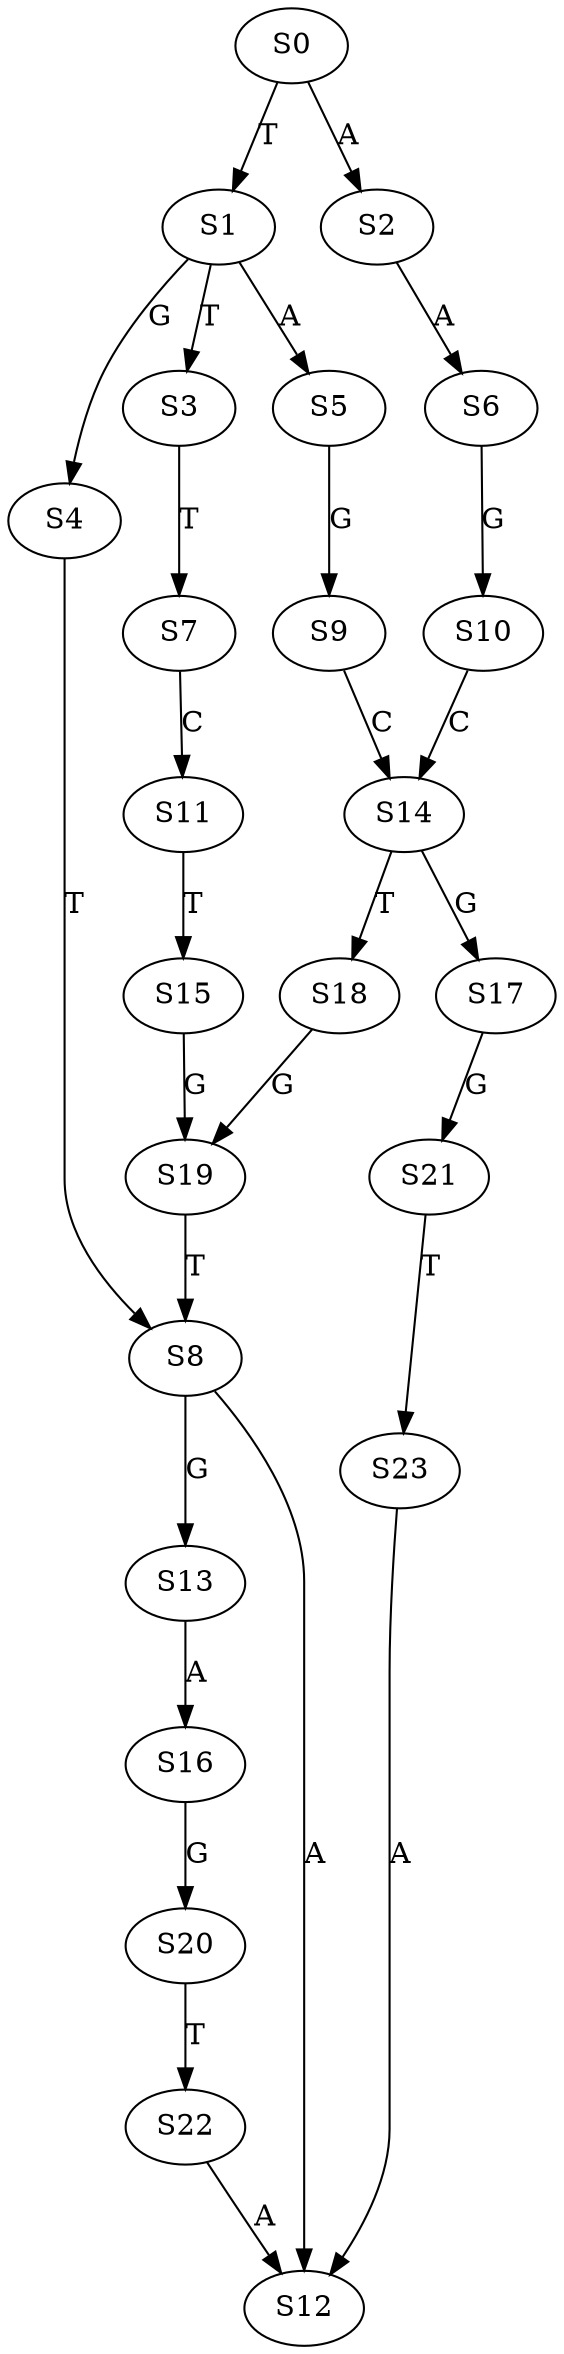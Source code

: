 strict digraph  {
	S0 -> S1 [ label = T ];
	S0 -> S2 [ label = A ];
	S1 -> S3 [ label = T ];
	S1 -> S4 [ label = G ];
	S1 -> S5 [ label = A ];
	S2 -> S6 [ label = A ];
	S3 -> S7 [ label = T ];
	S4 -> S8 [ label = T ];
	S5 -> S9 [ label = G ];
	S6 -> S10 [ label = G ];
	S7 -> S11 [ label = C ];
	S8 -> S12 [ label = A ];
	S8 -> S13 [ label = G ];
	S9 -> S14 [ label = C ];
	S10 -> S14 [ label = C ];
	S11 -> S15 [ label = T ];
	S13 -> S16 [ label = A ];
	S14 -> S17 [ label = G ];
	S14 -> S18 [ label = T ];
	S15 -> S19 [ label = G ];
	S16 -> S20 [ label = G ];
	S17 -> S21 [ label = G ];
	S18 -> S19 [ label = G ];
	S19 -> S8 [ label = T ];
	S20 -> S22 [ label = T ];
	S21 -> S23 [ label = T ];
	S22 -> S12 [ label = A ];
	S23 -> S12 [ label = A ];
}
